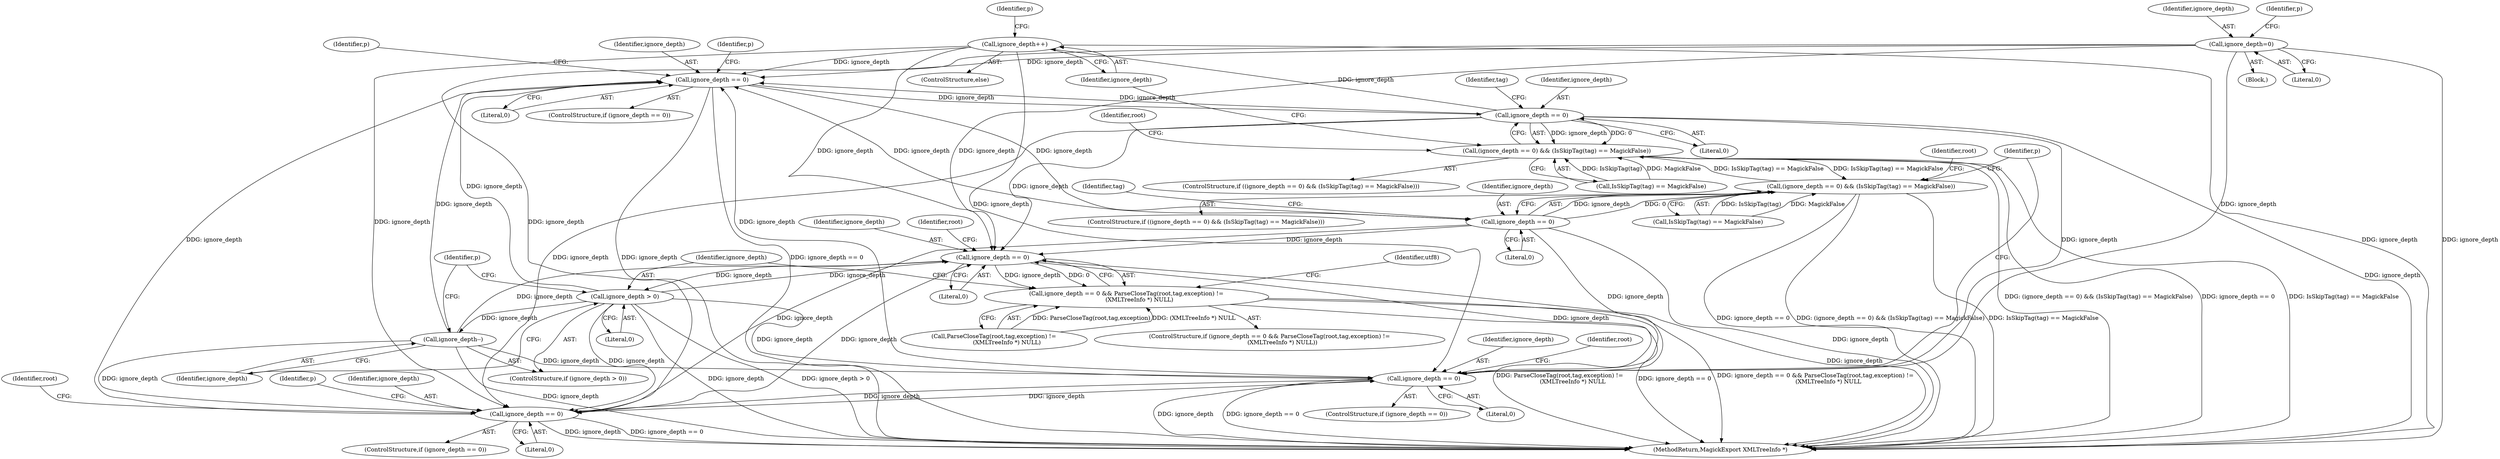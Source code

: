 digraph "1_ImageMagick_fc6080f1321fd21e86ef916195cc110b05d9effb_0@del" {
"1000820" [label="(Call,ignore_depth++)"];
"1000808" [label="(Call,ignore_depth == 0)"];
"1000338" [label="(Call,ignore_depth == 0)"];
"1000925" [label="(Call,ignore_depth > 0)"];
"1000903" [label="(Call,ignore_depth == 0)"];
"1000250" [label="(Call,ignore_depth=0)"];
"1001035" [label="(Call,ignore_depth == 0)"];
"1001354" [label="(Call,ignore_depth == 0)"];
"1000928" [label="(Call,ignore_depth--)"];
"1000763" [label="(Call,ignore_depth == 0)"];
"1000820" [label="(Call,ignore_depth++)"];
"1000762" [label="(Call,(ignore_depth == 0) && (IsSkipTag(tag) == MagickFalse))"];
"1000807" [label="(Call,(ignore_depth == 0) && (IsSkipTag(tag) == MagickFalse))"];
"1000902" [label="(Call,ignore_depth == 0 && ParseCloseTag(root,tag,exception) !=\n              (XMLTreeInfo *) NULL)"];
"1000762" [label="(Call,(ignore_depth == 0) && (IsSkipTag(tag) == MagickFalse))"];
"1000925" [label="(Call,ignore_depth > 0)"];
"1001036" [label="(Identifier,ignore_depth)"];
"1000768" [label="(Identifier,tag)"];
"1000763" [label="(Call,ignore_depth == 0)"];
"1000916" [label="(Identifier,utf8)"];
"1000906" [label="(Call,ParseCloseTag(root,tag,exception) !=\n              (XMLTreeInfo *) NULL)"];
"1000761" [label="(ControlStructure,if ((ignore_depth == 0) && (IsSkipTag(tag) == MagickFalse)))"];
"1000816" [label="(Identifier,root)"];
"1000250" [label="(Call,ignore_depth=0)"];
"1000808" [label="(Call,ignore_depth == 0)"];
"1000339" [label="(Identifier,ignore_depth)"];
"1001039" [label="(Identifier,root)"];
"1000901" [label="(ControlStructure,if (ignore_depth == 0 && ParseCloseTag(root,tag,exception) !=\n              (XMLTreeInfo *) NULL))"];
"1000807" [label="(Call,(ignore_depth == 0) && (IsSkipTag(tag) == MagickFalse))"];
"1001356" [label="(Literal,0)"];
"1000257" [label="(Identifier,p)"];
"1000813" [label="(Identifier,tag)"];
"1000904" [label="(Identifier,ignore_depth)"];
"1001355" [label="(Identifier,ignore_depth)"];
"1000338" [label="(Call,ignore_depth == 0)"];
"1001034" [label="(ControlStructure,if (ignore_depth == 0))"];
"1001353" [label="(ControlStructure,if (ignore_depth == 0))"];
"1000766" [label="(Call,IsSkipTag(tag) == MagickFalse)"];
"1000806" [label="(ControlStructure,if ((ignore_depth == 0) && (IsSkipTag(tag) == MagickFalse)))"];
"1000821" [label="(Identifier,ignore_depth)"];
"1000928" [label="(Call,ignore_depth--)"];
"1000809" [label="(Identifier,ignore_depth)"];
"1000902" [label="(Call,ignore_depth == 0 && ParseCloseTag(root,tag,exception) !=\n              (XMLTreeInfo *) NULL)"];
"1000255" [label="(Identifier,p)"];
"1000819" [label="(ControlStructure,else)"];
"1001358" [label="(Identifier,root)"];
"1001354" [label="(Call,ignore_depth == 0)"];
"1000765" [label="(Literal,0)"];
"1000903" [label="(Call,ignore_depth == 0)"];
"1000824" [label="(Identifier,p)"];
"1000764" [label="(Identifier,ignore_depth)"];
"1001037" [label="(Literal,0)"];
"1000772" [label="(Identifier,root)"];
"1001035" [label="(Call,ignore_depth == 0)"];
"1000924" [label="(ControlStructure,if (ignore_depth > 0))"];
"1000692" [label="(Identifier,p)"];
"1000820" [label="(Call,ignore_depth++)"];
"1000929" [label="(Identifier,ignore_depth)"];
"1000908" [label="(Identifier,root)"];
"1000810" [label="(Literal,0)"];
"1000340" [label="(Literal,0)"];
"1000115" [label="(Block,)"];
"1000926" [label="(Identifier,ignore_depth)"];
"1000251" [label="(Identifier,ignore_depth)"];
"1000252" [label="(Literal,0)"];
"1000337" [label="(ControlStructure,if (ignore_depth == 0))"];
"1000927" [label="(Literal,0)"];
"1000932" [label="(Identifier,p)"];
"1000905" [label="(Literal,0)"];
"1000811" [label="(Call,IsSkipTag(tag) == MagickFalse)"];
"1001432" [label="(MethodReturn,MagickExport XMLTreeInfo *)"];
"1001307" [label="(Identifier,p)"];
"1000346" [label="(Identifier,p)"];
"1000820" -> "1000819"  [label="AST: "];
"1000820" -> "1000821"  [label="CFG: "];
"1000821" -> "1000820"  [label="AST: "];
"1000824" -> "1000820"  [label="CFG: "];
"1000820" -> "1001432"  [label="DDG: ignore_depth"];
"1000820" -> "1000338"  [label="DDG: ignore_depth"];
"1000808" -> "1000820"  [label="DDG: ignore_depth"];
"1000820" -> "1000903"  [label="DDG: ignore_depth"];
"1000820" -> "1001035"  [label="DDG: ignore_depth"];
"1000820" -> "1001354"  [label="DDG: ignore_depth"];
"1000808" -> "1000807"  [label="AST: "];
"1000808" -> "1000810"  [label="CFG: "];
"1000809" -> "1000808"  [label="AST: "];
"1000810" -> "1000808"  [label="AST: "];
"1000813" -> "1000808"  [label="CFG: "];
"1000807" -> "1000808"  [label="CFG: "];
"1000808" -> "1001432"  [label="DDG: ignore_depth"];
"1000808" -> "1000338"  [label="DDG: ignore_depth"];
"1000808" -> "1000807"  [label="DDG: ignore_depth"];
"1000808" -> "1000807"  [label="DDG: 0"];
"1000338" -> "1000808"  [label="DDG: ignore_depth"];
"1000808" -> "1000903"  [label="DDG: ignore_depth"];
"1000808" -> "1001035"  [label="DDG: ignore_depth"];
"1000808" -> "1001354"  [label="DDG: ignore_depth"];
"1000338" -> "1000337"  [label="AST: "];
"1000338" -> "1000340"  [label="CFG: "];
"1000339" -> "1000338"  [label="AST: "];
"1000340" -> "1000338"  [label="AST: "];
"1000346" -> "1000338"  [label="CFG: "];
"1000692" -> "1000338"  [label="CFG: "];
"1000338" -> "1001432"  [label="DDG: ignore_depth"];
"1000338" -> "1001432"  [label="DDG: ignore_depth == 0"];
"1000925" -> "1000338"  [label="DDG: ignore_depth"];
"1000250" -> "1000338"  [label="DDG: ignore_depth"];
"1001035" -> "1000338"  [label="DDG: ignore_depth"];
"1001354" -> "1000338"  [label="DDG: ignore_depth"];
"1000928" -> "1000338"  [label="DDG: ignore_depth"];
"1000763" -> "1000338"  [label="DDG: ignore_depth"];
"1000338" -> "1000763"  [label="DDG: ignore_depth"];
"1000925" -> "1000924"  [label="AST: "];
"1000925" -> "1000927"  [label="CFG: "];
"1000926" -> "1000925"  [label="AST: "];
"1000927" -> "1000925"  [label="AST: "];
"1000929" -> "1000925"  [label="CFG: "];
"1000932" -> "1000925"  [label="CFG: "];
"1000925" -> "1001432"  [label="DDG: ignore_depth"];
"1000925" -> "1001432"  [label="DDG: ignore_depth > 0"];
"1000925" -> "1000903"  [label="DDG: ignore_depth"];
"1000903" -> "1000925"  [label="DDG: ignore_depth"];
"1000925" -> "1000928"  [label="DDG: ignore_depth"];
"1000925" -> "1001035"  [label="DDG: ignore_depth"];
"1000925" -> "1001354"  [label="DDG: ignore_depth"];
"1000903" -> "1000902"  [label="AST: "];
"1000903" -> "1000905"  [label="CFG: "];
"1000904" -> "1000903"  [label="AST: "];
"1000905" -> "1000903"  [label="AST: "];
"1000908" -> "1000903"  [label="CFG: "];
"1000902" -> "1000903"  [label="CFG: "];
"1000903" -> "1001432"  [label="DDG: ignore_depth"];
"1000903" -> "1000902"  [label="DDG: ignore_depth"];
"1000903" -> "1000902"  [label="DDG: 0"];
"1000250" -> "1000903"  [label="DDG: ignore_depth"];
"1001035" -> "1000903"  [label="DDG: ignore_depth"];
"1001354" -> "1000903"  [label="DDG: ignore_depth"];
"1000928" -> "1000903"  [label="DDG: ignore_depth"];
"1000763" -> "1000903"  [label="DDG: ignore_depth"];
"1000250" -> "1000115"  [label="AST: "];
"1000250" -> "1000252"  [label="CFG: "];
"1000251" -> "1000250"  [label="AST: "];
"1000252" -> "1000250"  [label="AST: "];
"1000255" -> "1000250"  [label="CFG: "];
"1000250" -> "1001432"  [label="DDG: ignore_depth"];
"1000250" -> "1001035"  [label="DDG: ignore_depth"];
"1000250" -> "1001354"  [label="DDG: ignore_depth"];
"1001035" -> "1001034"  [label="AST: "];
"1001035" -> "1001037"  [label="CFG: "];
"1001036" -> "1001035"  [label="AST: "];
"1001037" -> "1001035"  [label="AST: "];
"1001039" -> "1001035"  [label="CFG: "];
"1001307" -> "1001035"  [label="CFG: "];
"1001035" -> "1001432"  [label="DDG: ignore_depth"];
"1001035" -> "1001432"  [label="DDG: ignore_depth == 0"];
"1001354" -> "1001035"  [label="DDG: ignore_depth"];
"1000928" -> "1001035"  [label="DDG: ignore_depth"];
"1000763" -> "1001035"  [label="DDG: ignore_depth"];
"1001035" -> "1001354"  [label="DDG: ignore_depth"];
"1001354" -> "1001353"  [label="AST: "];
"1001354" -> "1001356"  [label="CFG: "];
"1001355" -> "1001354"  [label="AST: "];
"1001356" -> "1001354"  [label="AST: "];
"1001358" -> "1001354"  [label="CFG: "];
"1000257" -> "1001354"  [label="CFG: "];
"1001354" -> "1001432"  [label="DDG: ignore_depth"];
"1001354" -> "1001432"  [label="DDG: ignore_depth == 0"];
"1000928" -> "1001354"  [label="DDG: ignore_depth"];
"1000763" -> "1001354"  [label="DDG: ignore_depth"];
"1000928" -> "1000924"  [label="AST: "];
"1000928" -> "1000929"  [label="CFG: "];
"1000929" -> "1000928"  [label="AST: "];
"1000932" -> "1000928"  [label="CFG: "];
"1000928" -> "1001432"  [label="DDG: ignore_depth"];
"1000763" -> "1000762"  [label="AST: "];
"1000763" -> "1000765"  [label="CFG: "];
"1000764" -> "1000763"  [label="AST: "];
"1000765" -> "1000763"  [label="AST: "];
"1000768" -> "1000763"  [label="CFG: "];
"1000762" -> "1000763"  [label="CFG: "];
"1000763" -> "1001432"  [label="DDG: ignore_depth"];
"1000763" -> "1000762"  [label="DDG: ignore_depth"];
"1000763" -> "1000762"  [label="DDG: 0"];
"1000762" -> "1000761"  [label="AST: "];
"1000762" -> "1000766"  [label="CFG: "];
"1000766" -> "1000762"  [label="AST: "];
"1000772" -> "1000762"  [label="CFG: "];
"1001307" -> "1000762"  [label="CFG: "];
"1000762" -> "1001432"  [label="DDG: (ignore_depth == 0) && (IsSkipTag(tag) == MagickFalse)"];
"1000762" -> "1001432"  [label="DDG: IsSkipTag(tag) == MagickFalse"];
"1000762" -> "1001432"  [label="DDG: ignore_depth == 0"];
"1000766" -> "1000762"  [label="DDG: IsSkipTag(tag)"];
"1000766" -> "1000762"  [label="DDG: MagickFalse"];
"1000807" -> "1000762"  [label="DDG: IsSkipTag(tag) == MagickFalse"];
"1000762" -> "1000807"  [label="DDG: IsSkipTag(tag) == MagickFalse"];
"1000807" -> "1000806"  [label="AST: "];
"1000807" -> "1000811"  [label="CFG: "];
"1000811" -> "1000807"  [label="AST: "];
"1000816" -> "1000807"  [label="CFG: "];
"1000821" -> "1000807"  [label="CFG: "];
"1000807" -> "1001432"  [label="DDG: (ignore_depth == 0) && (IsSkipTag(tag) == MagickFalse)"];
"1000807" -> "1001432"  [label="DDG: ignore_depth == 0"];
"1000807" -> "1001432"  [label="DDG: IsSkipTag(tag) == MagickFalse"];
"1000811" -> "1000807"  [label="DDG: IsSkipTag(tag)"];
"1000811" -> "1000807"  [label="DDG: MagickFalse"];
"1000902" -> "1000901"  [label="AST: "];
"1000902" -> "1000906"  [label="CFG: "];
"1000906" -> "1000902"  [label="AST: "];
"1000916" -> "1000902"  [label="CFG: "];
"1000926" -> "1000902"  [label="CFG: "];
"1000902" -> "1001432"  [label="DDG: ParseCloseTag(root,tag,exception) !=\n              (XMLTreeInfo *) NULL"];
"1000902" -> "1001432"  [label="DDG: ignore_depth == 0"];
"1000902" -> "1001432"  [label="DDG: ignore_depth == 0 && ParseCloseTag(root,tag,exception) !=\n              (XMLTreeInfo *) NULL"];
"1000906" -> "1000902"  [label="DDG: ParseCloseTag(root,tag,exception)"];
"1000906" -> "1000902"  [label="DDG: (XMLTreeInfo *) NULL"];
}
